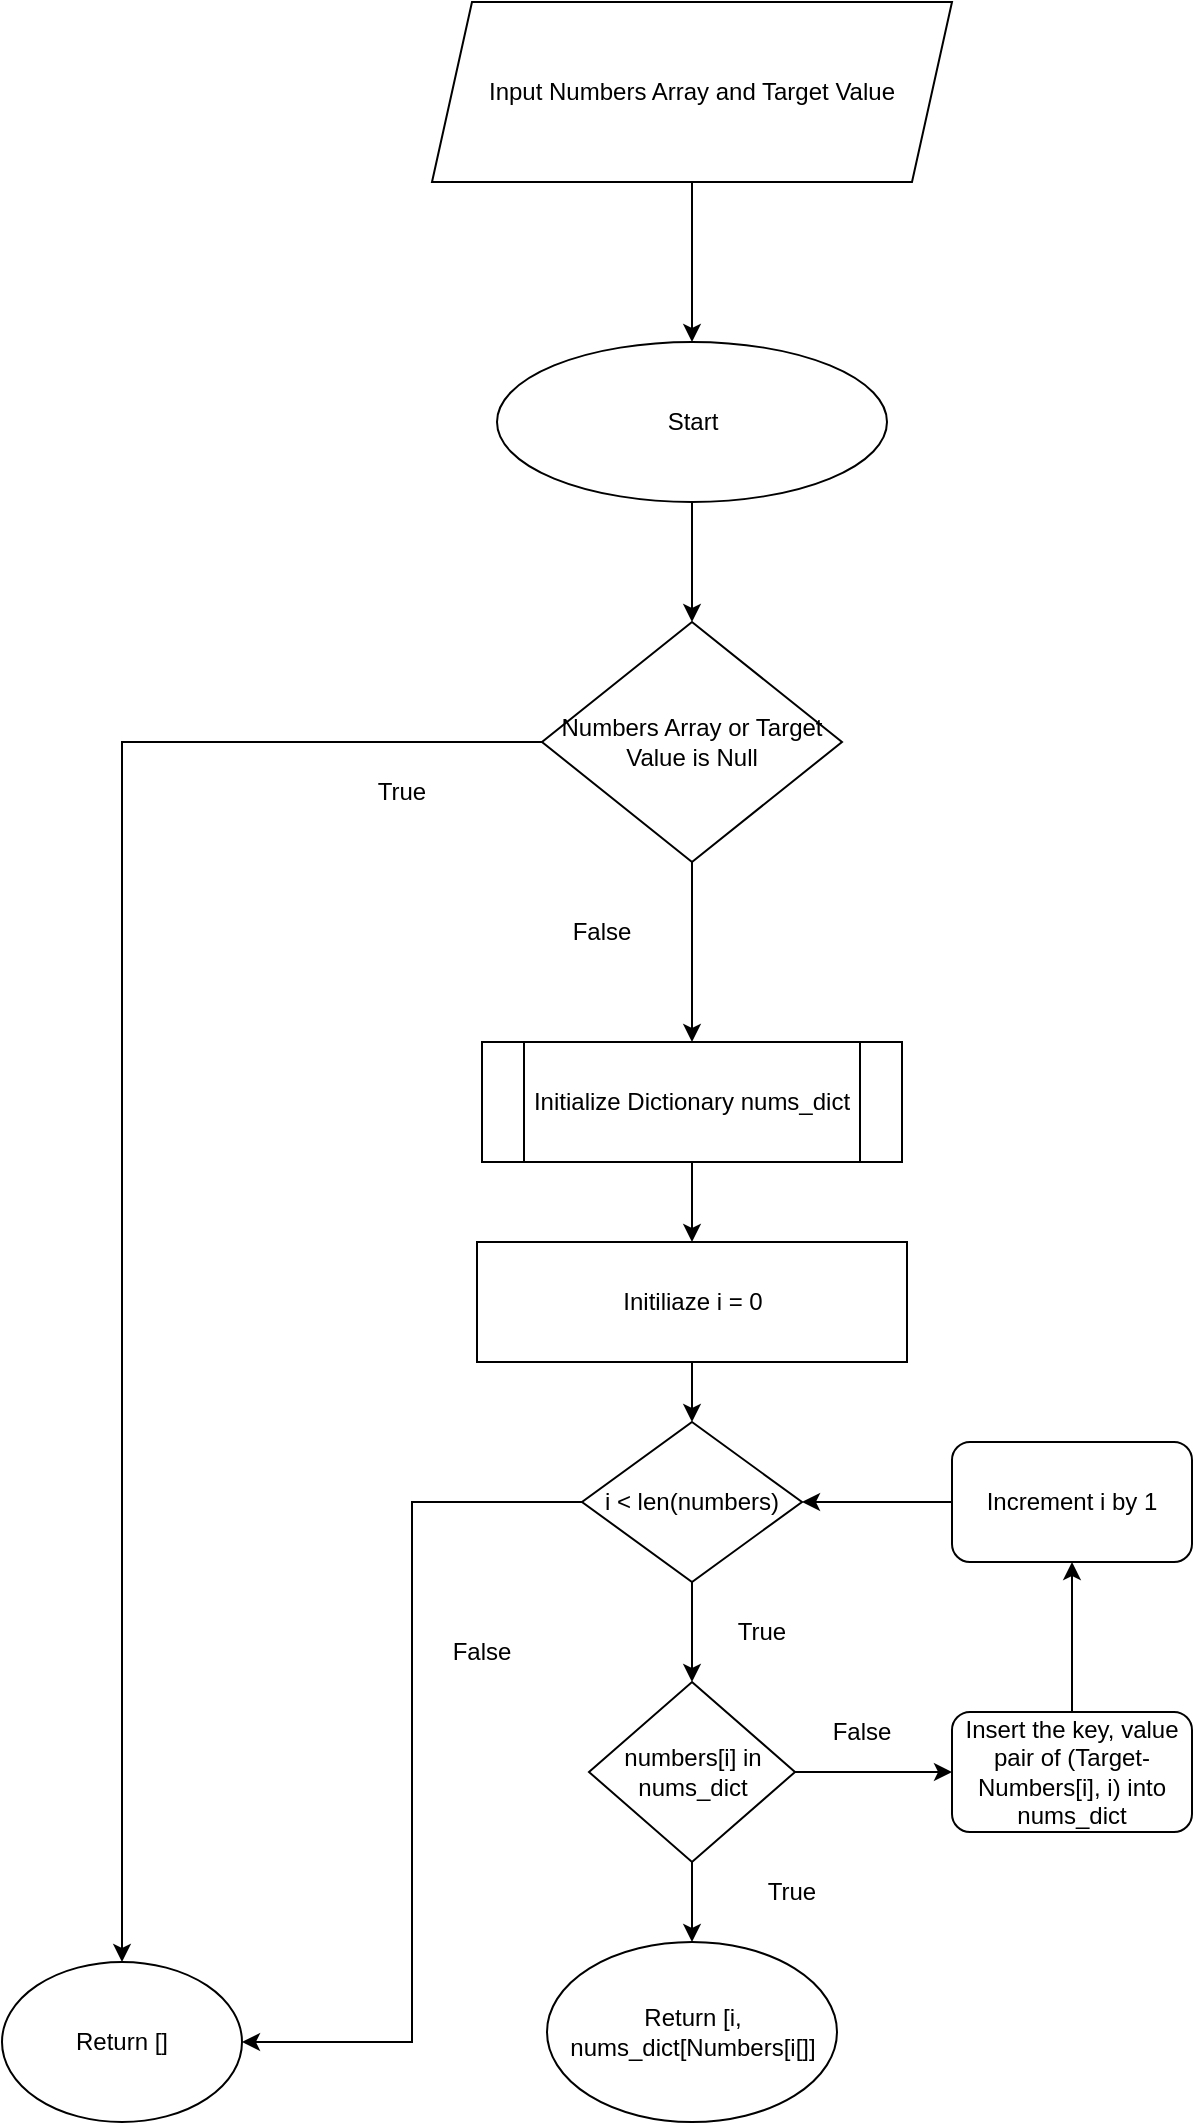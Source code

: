 <mxfile version="24.7.10">
  <diagram name="Page-1" id="BQthsOaXhX3TqZsNHA8-">
    <mxGraphModel dx="1287" dy="813" grid="1" gridSize="10" guides="1" tooltips="1" connect="1" arrows="1" fold="1" page="1" pageScale="1" pageWidth="850" pageHeight="1100" math="0" shadow="0">
      <root>
        <mxCell id="0" />
        <mxCell id="1" parent="0" />
        <mxCell id="XO_XLi0ygVPeiWpQUGgC-6" style="edgeStyle=orthogonalEdgeStyle;rounded=0;orthogonalLoop=1;jettySize=auto;html=1;exitX=0.5;exitY=1;exitDx=0;exitDy=0;entryX=0.5;entryY=0;entryDx=0;entryDy=0;" parent="1" source="XO_XLi0ygVPeiWpQUGgC-1" target="XO_XLi0ygVPeiWpQUGgC-2" edge="1">
          <mxGeometry relative="1" as="geometry" />
        </mxCell>
        <mxCell id="XO_XLi0ygVPeiWpQUGgC-1" value="Input Numbers Array and Target Value" style="shape=parallelogram;perimeter=parallelogramPerimeter;whiteSpace=wrap;html=1;fixedSize=1;" parent="1" vertex="1">
          <mxGeometry x="275" y="20" width="260" height="90" as="geometry" />
        </mxCell>
        <mxCell id="XO_XLi0ygVPeiWpQUGgC-7" style="edgeStyle=orthogonalEdgeStyle;rounded=0;orthogonalLoop=1;jettySize=auto;html=1;exitX=0.5;exitY=1;exitDx=0;exitDy=0;entryX=0.5;entryY=0;entryDx=0;entryDy=0;" parent="1" source="XO_XLi0ygVPeiWpQUGgC-2" target="XO_XLi0ygVPeiWpQUGgC-5" edge="1">
          <mxGeometry relative="1" as="geometry" />
        </mxCell>
        <mxCell id="XO_XLi0ygVPeiWpQUGgC-2" value="Start" style="ellipse;whiteSpace=wrap;html=1;" parent="1" vertex="1">
          <mxGeometry x="307.5" y="190" width="195" height="80" as="geometry" />
        </mxCell>
        <mxCell id="XO_XLi0ygVPeiWpQUGgC-32" style="edgeStyle=orthogonalEdgeStyle;rounded=0;orthogonalLoop=1;jettySize=auto;html=1;exitX=0.5;exitY=1;exitDx=0;exitDy=0;entryX=0.5;entryY=0;entryDx=0;entryDy=0;" parent="1" source="XO_XLi0ygVPeiWpQUGgC-4" target="XO_XLi0ygVPeiWpQUGgC-14" edge="1">
          <mxGeometry relative="1" as="geometry" />
        </mxCell>
        <mxCell id="XO_XLi0ygVPeiWpQUGgC-4" value="Initialize Dictionary nums_dict" style="shape=process;whiteSpace=wrap;html=1;backgroundOutline=1;" parent="1" vertex="1">
          <mxGeometry x="300" y="540" width="210" height="60" as="geometry" />
        </mxCell>
        <mxCell id="XO_XLi0ygVPeiWpQUGgC-12" style="edgeStyle=orthogonalEdgeStyle;rounded=0;orthogonalLoop=1;jettySize=auto;html=1;exitX=0.5;exitY=1;exitDx=0;exitDy=0;entryX=0.5;entryY=0;entryDx=0;entryDy=0;" parent="1" source="XO_XLi0ygVPeiWpQUGgC-5" target="XO_XLi0ygVPeiWpQUGgC-4" edge="1">
          <mxGeometry relative="1" as="geometry" />
        </mxCell>
        <mxCell id="XO_XLi0ygVPeiWpQUGgC-16" style="edgeStyle=orthogonalEdgeStyle;rounded=0;orthogonalLoop=1;jettySize=auto;html=1;exitX=0;exitY=0.5;exitDx=0;exitDy=0;entryX=0.5;entryY=0;entryDx=0;entryDy=0;" parent="1" source="XO_XLi0ygVPeiWpQUGgC-5" target="XO_XLi0ygVPeiWpQUGgC-9" edge="1">
          <mxGeometry relative="1" as="geometry" />
        </mxCell>
        <mxCell id="XO_XLi0ygVPeiWpQUGgC-5" value="Numbers Array or Target Value is Null" style="rhombus;whiteSpace=wrap;html=1;" parent="1" vertex="1">
          <mxGeometry x="330" y="330" width="150" height="120" as="geometry" />
        </mxCell>
        <mxCell id="XO_XLi0ygVPeiWpQUGgC-9" value="Return []" style="ellipse;whiteSpace=wrap;html=1;" parent="1" vertex="1">
          <mxGeometry x="60" y="1000" width="120" height="80" as="geometry" />
        </mxCell>
        <mxCell id="XO_XLi0ygVPeiWpQUGgC-11" value="True" style="text;html=1;align=center;verticalAlign=middle;whiteSpace=wrap;rounded=0;" parent="1" vertex="1">
          <mxGeometry x="230" y="400" width="60" height="30" as="geometry" />
        </mxCell>
        <mxCell id="XO_XLi0ygVPeiWpQUGgC-13" value="False" style="text;html=1;align=center;verticalAlign=middle;whiteSpace=wrap;rounded=0;" parent="1" vertex="1">
          <mxGeometry x="330" y="470" width="60" height="30" as="geometry" />
        </mxCell>
        <mxCell id="XO_XLi0ygVPeiWpQUGgC-31" style="edgeStyle=orthogonalEdgeStyle;rounded=0;orthogonalLoop=1;jettySize=auto;html=1;exitX=0.5;exitY=1;exitDx=0;exitDy=0;entryX=0.5;entryY=0;entryDx=0;entryDy=0;" parent="1" source="XO_XLi0ygVPeiWpQUGgC-14" target="XO_XLi0ygVPeiWpQUGgC-15" edge="1">
          <mxGeometry relative="1" as="geometry" />
        </mxCell>
        <mxCell id="XO_XLi0ygVPeiWpQUGgC-14" value="Initiliaze i = 0" style="rounded=0;whiteSpace=wrap;html=1;" parent="1" vertex="1">
          <mxGeometry x="297.5" y="640" width="215" height="60" as="geometry" />
        </mxCell>
        <mxCell id="XO_XLi0ygVPeiWpQUGgC-17" style="edgeStyle=orthogonalEdgeStyle;rounded=0;orthogonalLoop=1;jettySize=auto;html=1;exitX=0;exitY=0.5;exitDx=0;exitDy=0;entryX=1;entryY=0.5;entryDx=0;entryDy=0;" parent="1" source="XO_XLi0ygVPeiWpQUGgC-15" target="XO_XLi0ygVPeiWpQUGgC-9" edge="1">
          <mxGeometry relative="1" as="geometry" />
        </mxCell>
        <mxCell id="XO_XLi0ygVPeiWpQUGgC-22" style="edgeStyle=orthogonalEdgeStyle;rounded=0;orthogonalLoop=1;jettySize=auto;html=1;exitX=0.5;exitY=1;exitDx=0;exitDy=0;entryX=0.5;entryY=0;entryDx=0;entryDy=0;" parent="1" source="XO_XLi0ygVPeiWpQUGgC-15" target="XO_XLi0ygVPeiWpQUGgC-19" edge="1">
          <mxGeometry relative="1" as="geometry" />
        </mxCell>
        <mxCell id="XO_XLi0ygVPeiWpQUGgC-15" value="i &amp;lt; len(numbers)" style="rhombus;whiteSpace=wrap;html=1;" parent="1" vertex="1">
          <mxGeometry x="350" y="730" width="110" height="80" as="geometry" />
        </mxCell>
        <mxCell id="XO_XLi0ygVPeiWpQUGgC-18" value="False" style="text;html=1;align=center;verticalAlign=middle;whiteSpace=wrap;rounded=0;" parent="1" vertex="1">
          <mxGeometry x="270" y="830" width="60" height="30" as="geometry" />
        </mxCell>
        <mxCell id="XO_XLi0ygVPeiWpQUGgC-21" style="edgeStyle=orthogonalEdgeStyle;rounded=0;orthogonalLoop=1;jettySize=auto;html=1;exitX=0.5;exitY=1;exitDx=0;exitDy=0;entryX=0.5;entryY=0;entryDx=0;entryDy=0;" parent="1" source="XO_XLi0ygVPeiWpQUGgC-19" target="XO_XLi0ygVPeiWpQUGgC-20" edge="1">
          <mxGeometry relative="1" as="geometry" />
        </mxCell>
        <mxCell id="XO_XLi0ygVPeiWpQUGgC-25" style="edgeStyle=orthogonalEdgeStyle;rounded=0;orthogonalLoop=1;jettySize=auto;html=1;exitX=1;exitY=0.5;exitDx=0;exitDy=0;entryX=0;entryY=0.5;entryDx=0;entryDy=0;" parent="1" source="XO_XLi0ygVPeiWpQUGgC-19" target="XO_XLi0ygVPeiWpQUGgC-24" edge="1">
          <mxGeometry relative="1" as="geometry" />
        </mxCell>
        <mxCell id="XO_XLi0ygVPeiWpQUGgC-19" value="numbers[i] in nums_dict" style="rhombus;whiteSpace=wrap;html=1;" parent="1" vertex="1">
          <mxGeometry x="353.5" y="860" width="103" height="90" as="geometry" />
        </mxCell>
        <mxCell id="XO_XLi0ygVPeiWpQUGgC-20" value="Return [i, nums_dict[Numbers[i[]]" style="ellipse;whiteSpace=wrap;html=1;" parent="1" vertex="1">
          <mxGeometry x="332.5" y="990" width="145" height="90" as="geometry" />
        </mxCell>
        <mxCell id="XO_XLi0ygVPeiWpQUGgC-23" value="True" style="text;html=1;align=center;verticalAlign=middle;whiteSpace=wrap;rounded=0;" parent="1" vertex="1">
          <mxGeometry x="410" y="820" width="60" height="30" as="geometry" />
        </mxCell>
        <mxCell id="XO_XLi0ygVPeiWpQUGgC-27" style="edgeStyle=orthogonalEdgeStyle;rounded=0;orthogonalLoop=1;jettySize=auto;html=1;exitX=0.5;exitY=0;exitDx=0;exitDy=0;" parent="1" source="XO_XLi0ygVPeiWpQUGgC-24" target="XO_XLi0ygVPeiWpQUGgC-26" edge="1">
          <mxGeometry relative="1" as="geometry" />
        </mxCell>
        <mxCell id="XO_XLi0ygVPeiWpQUGgC-24" value="Insert the key, value pair of (Target-Numbers[i], i) into nums_dict" style="rounded=1;whiteSpace=wrap;html=1;" parent="1" vertex="1">
          <mxGeometry x="535" y="875" width="120" height="60" as="geometry" />
        </mxCell>
        <mxCell id="XO_XLi0ygVPeiWpQUGgC-28" style="edgeStyle=orthogonalEdgeStyle;rounded=0;orthogonalLoop=1;jettySize=auto;html=1;exitX=0;exitY=0.5;exitDx=0;exitDy=0;entryX=1;entryY=0.5;entryDx=0;entryDy=0;" parent="1" source="XO_XLi0ygVPeiWpQUGgC-26" target="XO_XLi0ygVPeiWpQUGgC-15" edge="1">
          <mxGeometry relative="1" as="geometry" />
        </mxCell>
        <mxCell id="XO_XLi0ygVPeiWpQUGgC-26" value="Increment i by 1" style="rounded=1;whiteSpace=wrap;html=1;" parent="1" vertex="1">
          <mxGeometry x="535" y="740" width="120" height="60" as="geometry" />
        </mxCell>
        <mxCell id="XO_XLi0ygVPeiWpQUGgC-29" value="True" style="text;html=1;align=center;verticalAlign=middle;whiteSpace=wrap;rounded=0;" parent="1" vertex="1">
          <mxGeometry x="425" y="950" width="60" height="30" as="geometry" />
        </mxCell>
        <mxCell id="XO_XLi0ygVPeiWpQUGgC-30" value="False" style="text;html=1;align=center;verticalAlign=middle;whiteSpace=wrap;rounded=0;" parent="1" vertex="1">
          <mxGeometry x="460" y="870" width="60" height="30" as="geometry" />
        </mxCell>
      </root>
    </mxGraphModel>
  </diagram>
</mxfile>
